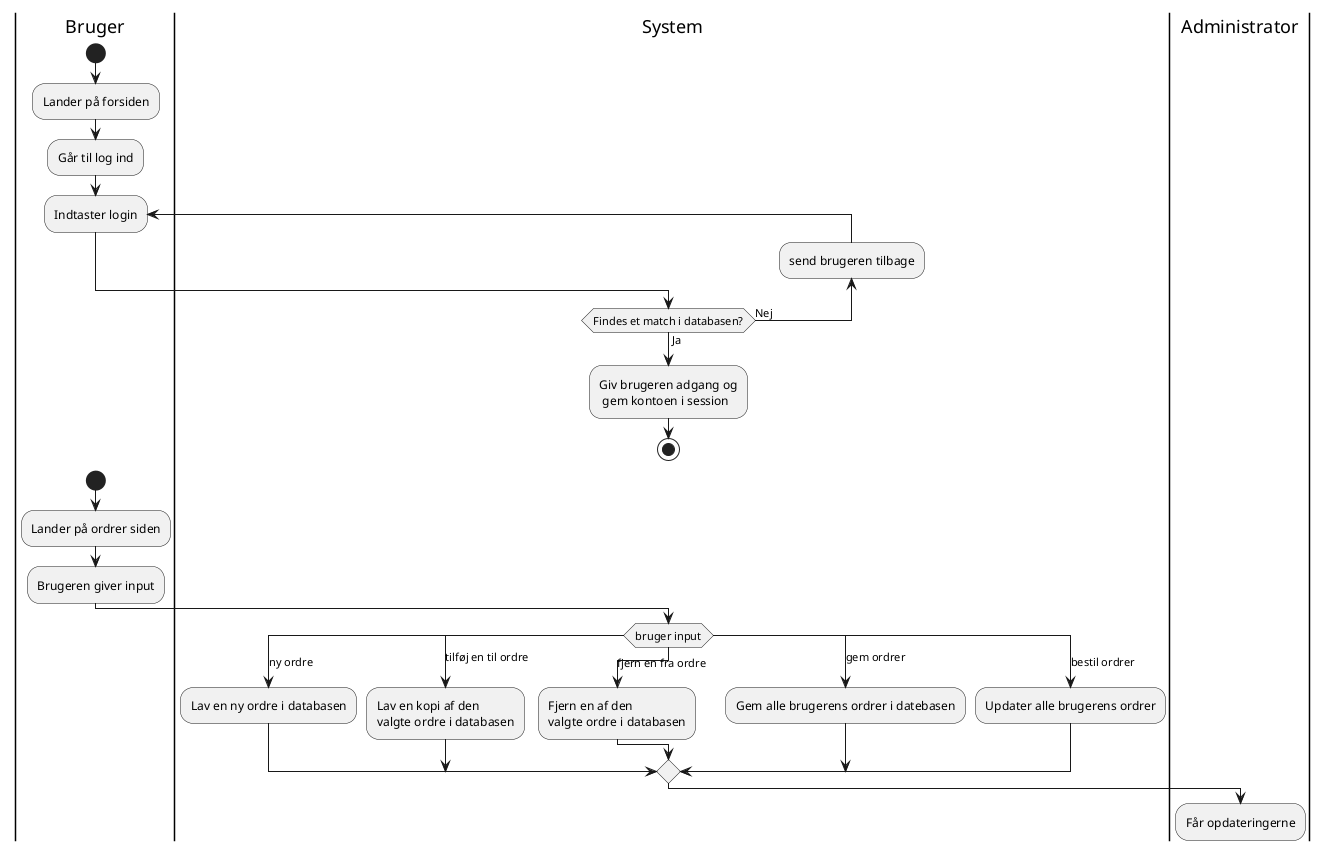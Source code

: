 @startuml
'https://plantuml.com/activity-diagram-beta

|Bruger|
start
:Lander på forsiden;
:Går til log ind;
repeat :Indtaster login;
|System|
backward :send brugeren tilbage;
repeat while (Findes et match i databasen?) is (Nej) not (Ja)
:Giv brugeren adgang og
 gem kontoen i session;
stop
|Bruger|
start
:Lander på ordrer siden;
:Brugeren giver input;
|System|
switch (bruger input)
case (ny ordre)
    :Lav en ny ordre i databasen;
case (tilføj en til ordre)
    :Lav en kopi af den
    valgte ordre i databasen;
case (fjern en fra ordre)
    :Fjern en af den
    valgte ordre i databasen;
case (gem ordrer)
    :Gem alle brugerens ordrer i datebasen;
case (bestil ordrer)
    :Updater alle brugerens ordrer;
|Administrator|
endswitch
:Får opdateringerne;
@enduml
